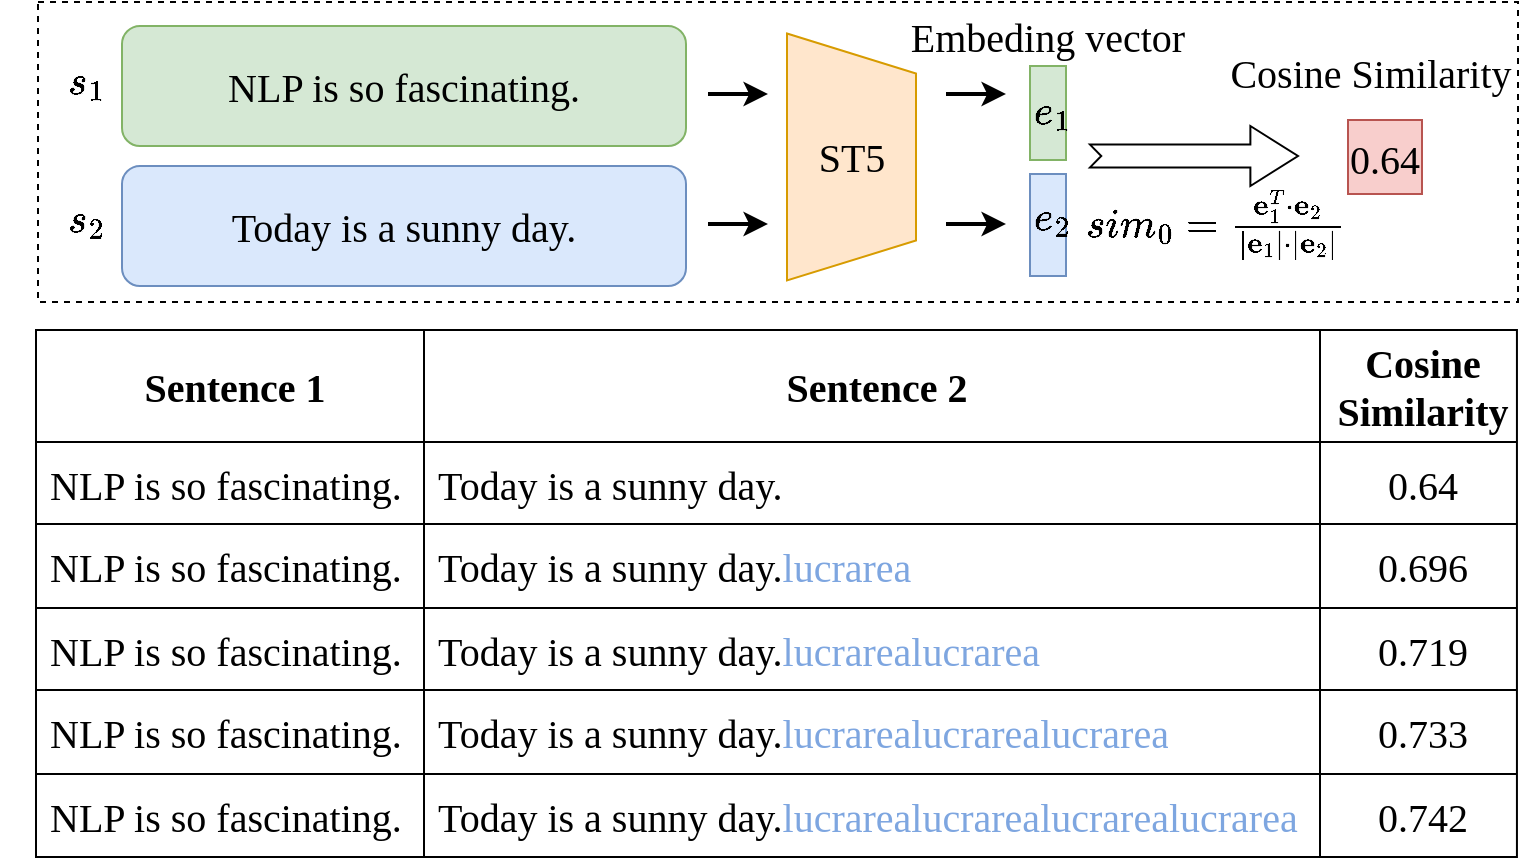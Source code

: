 <mxfile version="26.0.11">
  <diagram name="第 1 页" id="Ra1sIHrrBIjrnThbIV8f">
    <mxGraphModel dx="1245" dy="795" grid="0" gridSize="10" guides="1" tooltips="1" connect="1" arrows="1" fold="1" page="1" pageScale="1" pageWidth="827" pageHeight="1169" math="1" shadow="0">
      <root>
        <mxCell id="0" />
        <mxCell id="1" parent="0" />
        <mxCell id="cNMmO1RlAhkxUtTiMOyw-80" value="" style="rounded=0;whiteSpace=wrap;html=1;align=center;verticalAlign=middle;fontFamily=Times New Roman;fontSize=20;fontColor=default;textOpacity=30;labelBorderColor=#000000;fillColor=none;dashed=1;fontStyle=0" parent="1" vertex="1">
          <mxGeometry x="30" y="320" width="740" height="150" as="geometry" />
        </mxCell>
        <mxCell id="cNMmO1RlAhkxUtTiMOyw-1" value="&lt;span style=&quot;background-color: transparent;&quot;&gt;Today is a sunny day.&lt;/span&gt;" style="rounded=1;whiteSpace=wrap;html=1;fillColor=#dae8fc;strokeColor=#6c8ebf;fontSize=20;fontFamily=Times New Roman;fontStyle=0" parent="1" vertex="1">
          <mxGeometry x="72" y="402" width="282" height="60" as="geometry" />
        </mxCell>
        <mxCell id="cNMmO1RlAhkxUtTiMOyw-2" value="NLP is so fascinating." style="rounded=1;whiteSpace=wrap;html=1;fillColor=#d5e8d4;strokeColor=#82b366;fontSize=20;fontFamily=Times New Roman;fontStyle=0" parent="1" vertex="1">
          <mxGeometry x="72" y="332" width="282" height="60" as="geometry" />
        </mxCell>
        <mxCell id="cNMmO1RlAhkxUtTiMOyw-3" value="" style="shape=trapezoid;perimeter=trapezoidPerimeter;whiteSpace=wrap;html=1;fixedSize=1;rotation=90;fillColor=#ffe6cc;strokeColor=#d79b00;fontSize=20;fontFamily=Times New Roman;fontStyle=0" parent="1" vertex="1">
          <mxGeometry x="375" y="365.25" width="123.5" height="64.5" as="geometry" />
        </mxCell>
        <mxCell id="cNMmO1RlAhkxUtTiMOyw-6" value="" style="endArrow=classic;html=1;rounded=0;fontSize=20;fontFamily=Times New Roman;fontStyle=0;strokeWidth=2;" parent="1" edge="1">
          <mxGeometry width="50" height="50" relative="1" as="geometry">
            <mxPoint x="365" y="366" as="sourcePoint" />
            <mxPoint x="395" y="366" as="targetPoint" />
          </mxGeometry>
        </mxCell>
        <mxCell id="cNMmO1RlAhkxUtTiMOyw-7" value="" style="endArrow=classic;html=1;rounded=0;fontSize=20;fontFamily=Times New Roman;fontStyle=0;strokeWidth=2;" parent="1" edge="1">
          <mxGeometry width="50" height="50" relative="1" as="geometry">
            <mxPoint x="365" y="431" as="sourcePoint" />
            <mxPoint x="395" y="431" as="targetPoint" />
          </mxGeometry>
        </mxCell>
        <mxCell id="cNMmO1RlAhkxUtTiMOyw-8" value="ST5" style="text;strokeColor=none;align=center;fillColor=none;html=1;verticalAlign=middle;whiteSpace=wrap;rounded=0;fontSize=20;fontFamily=Times New Roman;fontStyle=0" parent="1" vertex="1">
          <mxGeometry x="407" y="382" width="60" height="30" as="geometry" />
        </mxCell>
        <mxCell id="cNMmO1RlAhkxUtTiMOyw-11" value="" style="endArrow=classic;html=1;rounded=0;fontSize=20;fontFamily=Times New Roman;fontStyle=0;strokeWidth=2;" parent="1" edge="1">
          <mxGeometry width="50" height="50" relative="1" as="geometry">
            <mxPoint x="484" y="366" as="sourcePoint" />
            <mxPoint x="514" y="366" as="targetPoint" />
          </mxGeometry>
        </mxCell>
        <mxCell id="cNMmO1RlAhkxUtTiMOyw-12" value="" style="endArrow=classic;html=1;rounded=0;fontSize=20;fontFamily=Times New Roman;fontStyle=0;strokeWidth=2;" parent="1" edge="1">
          <mxGeometry width="50" height="50" relative="1" as="geometry">
            <mxPoint x="484" y="431" as="sourcePoint" />
            <mxPoint x="514" y="431" as="targetPoint" />
          </mxGeometry>
        </mxCell>
        <mxCell id="cNMmO1RlAhkxUtTiMOyw-13" value="" style="rounded=0;whiteSpace=wrap;html=1;fillColor=#d5e8d4;strokeColor=#82b366;fontSize=20;fontFamily=Times New Roman;fontStyle=0" parent="1" vertex="1">
          <mxGeometry x="526" y="352" width="18" height="47" as="geometry" />
        </mxCell>
        <mxCell id="cNMmO1RlAhkxUtTiMOyw-14" value="" style="rounded=0;whiteSpace=wrap;html=1;fillColor=#dae8fc;strokeColor=#6c8ebf;fontSize=20;fontFamily=Times New Roman;fontStyle=0" parent="1" vertex="1">
          <mxGeometry x="526" y="406" width="18" height="51" as="geometry" />
        </mxCell>
        <mxCell id="cNMmO1RlAhkxUtTiMOyw-17" value="Embeding vector" style="text;strokeColor=none;align=center;fillColor=none;html=1;verticalAlign=middle;whiteSpace=wrap;rounded=0;fontSize=20;fontFamily=Times New Roman;fontStyle=0" parent="1" vertex="1">
          <mxGeometry x="460" y="322" width="150" height="30" as="geometry" />
        </mxCell>
        <mxCell id="cNMmO1RlAhkxUtTiMOyw-27" value="" style="html=1;shadow=0;dashed=0;align=center;verticalAlign=middle;shape=mxgraph.arrows2.arrow;dy=0.62;dx=23.81;notch=5.64;fontSize=20;fontFamily=Times New Roman;fontStyle=0;strokeWidth=1;" parent="1" vertex="1">
          <mxGeometry x="556" y="382" width="104" height="30" as="geometry" />
        </mxCell>
        <mxCell id="cNMmO1RlAhkxUtTiMOyw-30" value="0.64" style="whiteSpace=wrap;html=1;aspect=fixed;fillColor=#f8cecc;strokeColor=#b85450;fontSize=20;fontFamily=Times New Roman;fontStyle=0" parent="1" vertex="1">
          <mxGeometry x="685" y="379" width="37" height="37" as="geometry" />
        </mxCell>
        <mxCell id="cNMmO1RlAhkxUtTiMOyw-31" value="Cosine Similarity" style="text;strokeColor=none;align=center;fillColor=none;html=1;verticalAlign=middle;whiteSpace=wrap;rounded=0;fontSize=20;fontFamily=Times New Roman;fontStyle=0" parent="1" vertex="1">
          <mxGeometry x="625" y="340" width="143" height="30" as="geometry" />
        </mxCell>
        <mxCell id="cNMmO1RlAhkxUtTiMOyw-54" value="" style="shape=table;startSize=0;container=1;collapsible=0;childLayout=tableLayout;fontSize=20;labelBorderColor=default;textOpacity=30;swimlaneFillColor=none;rounded=0;swimlaneLine=1;fillColor=none;fontFamily=Times New Roman;fontStyle=0" parent="1" vertex="1">
          <mxGeometry x="29" y="484" width="740.47" height="263.528" as="geometry" />
        </mxCell>
        <mxCell id="cNMmO1RlAhkxUtTiMOyw-55" value="" style="shape=tableRow;horizontal=0;startSize=0;swimlaneHead=0;swimlaneBody=0;strokeColor=inherit;top=0;left=0;bottom=0;right=0;collapsible=0;dropTarget=0;fillColor=none;points=[[0,0.5],[1,0.5]];portConstraint=eastwest;fontSize=20;swimlaneLine=0;fontFamily=Times New Roman;fontStyle=0" parent="cNMmO1RlAhkxUtTiMOyw-54" vertex="1">
          <mxGeometry width="740.47" height="56" as="geometry" />
        </mxCell>
        <mxCell id="cNMmO1RlAhkxUtTiMOyw-56" value="&lt;span&gt;Sentence 1&lt;/span&gt;" style="shape=partialRectangle;html=1;whiteSpace=wrap;connectable=0;strokeColor=inherit;overflow=hidden;fillColor=none;top=0;left=0;bottom=0;right=0;pointerEvents=1;fontSize=20;align=center;spacingLeft=5;fontFamily=Times New Roman;fontStyle=1" parent="cNMmO1RlAhkxUtTiMOyw-55" vertex="1">
          <mxGeometry width="194" height="56" as="geometry">
            <mxRectangle width="194" height="56" as="alternateBounds" />
          </mxGeometry>
        </mxCell>
        <mxCell id="cNMmO1RlAhkxUtTiMOyw-63" value="&lt;span&gt;Sentence 2&lt;/span&gt;" style="shape=partialRectangle;html=1;whiteSpace=wrap;connectable=0;strokeColor=inherit;overflow=hidden;fillColor=none;top=0;left=0;bottom=0;right=0;pointerEvents=1;fontSize=20;align=center;spacingLeft=5;fontFamily=Times New Roman;fontStyle=1" parent="cNMmO1RlAhkxUtTiMOyw-55" vertex="1">
          <mxGeometry x="194" width="448" height="56" as="geometry">
            <mxRectangle width="448" height="56" as="alternateBounds" />
          </mxGeometry>
        </mxCell>
        <mxCell id="cNMmO1RlAhkxUtTiMOyw-67" value="&lt;span&gt;Cosine Similarity&lt;/span&gt;" style="shape=partialRectangle;html=1;whiteSpace=wrap;connectable=0;strokeColor=inherit;overflow=hidden;fillColor=none;top=0;left=0;bottom=0;right=0;pointerEvents=1;fontSize=20;align=center;spacingLeft=5;fontFamily=Times New Roman;fontStyle=1" parent="cNMmO1RlAhkxUtTiMOyw-55" vertex="1">
          <mxGeometry x="642" width="98" height="56" as="geometry">
            <mxRectangle width="98" height="56" as="alternateBounds" />
          </mxGeometry>
        </mxCell>
        <mxCell id="cNMmO1RlAhkxUtTiMOyw-57" value="" style="shape=tableRow;horizontal=0;startSize=0;swimlaneHead=0;swimlaneBody=0;strokeColor=inherit;top=0;left=0;bottom=0;right=0;collapsible=0;dropTarget=0;fillColor=none;points=[[0,0.5],[1,0.5]];portConstraint=eastwest;fontSize=20;fontFamily=Times New Roman;fontStyle=0" parent="cNMmO1RlAhkxUtTiMOyw-54" vertex="1">
          <mxGeometry y="56" width="740.47" height="41" as="geometry" />
        </mxCell>
        <mxCell id="cNMmO1RlAhkxUtTiMOyw-58" value="&lt;span style=&quot;text-align: center;&quot;&gt;NLP is so fascinating.&lt;/span&gt;" style="shape=partialRectangle;html=1;whiteSpace=wrap;connectable=0;strokeColor=inherit;overflow=hidden;fillColor=none;top=0;left=0;bottom=0;right=0;pointerEvents=1;fontSize=20;align=left;spacingLeft=5;fontFamily=Times New Roman;fontStyle=0" parent="cNMmO1RlAhkxUtTiMOyw-57" vertex="1">
          <mxGeometry width="194" height="41" as="geometry">
            <mxRectangle width="194" height="41" as="alternateBounds" />
          </mxGeometry>
        </mxCell>
        <mxCell id="cNMmO1RlAhkxUtTiMOyw-64" value="&lt;span style=&quot;text-align: center;&quot;&gt;Today is a sunny day.&lt;/span&gt;" style="shape=partialRectangle;html=1;whiteSpace=wrap;connectable=0;strokeColor=inherit;overflow=hidden;fillColor=none;top=0;left=0;bottom=0;right=0;pointerEvents=1;fontSize=20;align=left;spacingLeft=5;fontFamily=Times New Roman;fontStyle=0" parent="cNMmO1RlAhkxUtTiMOyw-57" vertex="1">
          <mxGeometry x="194" width="448" height="41" as="geometry">
            <mxRectangle width="448" height="41" as="alternateBounds" />
          </mxGeometry>
        </mxCell>
        <mxCell id="cNMmO1RlAhkxUtTiMOyw-68" value="&lt;span&gt;0.64&lt;/span&gt;" style="shape=partialRectangle;html=1;whiteSpace=wrap;connectable=0;strokeColor=inherit;overflow=hidden;fillColor=none;top=0;left=0;bottom=0;right=0;pointerEvents=1;fontSize=20;align=center;spacingLeft=5;fontFamily=Times New Roman;fontStyle=0" parent="cNMmO1RlAhkxUtTiMOyw-57" vertex="1">
          <mxGeometry x="642" width="98" height="41" as="geometry">
            <mxRectangle width="98" height="41" as="alternateBounds" />
          </mxGeometry>
        </mxCell>
        <mxCell id="cNMmO1RlAhkxUtTiMOyw-59" value="" style="shape=tableRow;horizontal=0;startSize=0;swimlaneHead=0;swimlaneBody=0;strokeColor=inherit;top=0;left=0;bottom=0;right=0;collapsible=0;dropTarget=0;fillColor=none;points=[[0,0.5],[1,0.5]];portConstraint=eastwest;fontSize=20;fontFamily=Times New Roman;fontStyle=0" parent="cNMmO1RlAhkxUtTiMOyw-54" vertex="1">
          <mxGeometry y="97" width="740.47" height="42" as="geometry" />
        </mxCell>
        <mxCell id="cNMmO1RlAhkxUtTiMOyw-60" value="&lt;span style=&quot;text-align: center;&quot;&gt;NLP is so fascinating.&lt;/span&gt;" style="shape=partialRectangle;html=1;whiteSpace=wrap;connectable=0;strokeColor=inherit;overflow=hidden;fillColor=none;top=0;left=0;bottom=0;right=0;pointerEvents=1;fontSize=20;align=left;spacingLeft=5;fontFamily=Times New Roman;fontStyle=0" parent="cNMmO1RlAhkxUtTiMOyw-59" vertex="1">
          <mxGeometry width="194" height="42" as="geometry">
            <mxRectangle width="194" height="42" as="alternateBounds" />
          </mxGeometry>
        </mxCell>
        <mxCell id="cNMmO1RlAhkxUtTiMOyw-65" value="&lt;span style=&quot;text-align: center;&quot;&gt;Today is a sunny day.&lt;/span&gt;&lt;span style=&quot;text-align: center;&quot;&gt;&lt;font style=&quot;color: rgb(126, 166, 224);&quot;&gt;lucrarea&lt;/font&gt;&lt;/span&gt;" style="shape=partialRectangle;html=1;whiteSpace=wrap;connectable=0;strokeColor=inherit;overflow=hidden;fillColor=none;top=0;left=0;bottom=0;right=0;pointerEvents=1;fontSize=20;align=left;spacingLeft=5;fontFamily=Times New Roman;fontStyle=0" parent="cNMmO1RlAhkxUtTiMOyw-59" vertex="1">
          <mxGeometry x="194" width="448" height="42" as="geometry">
            <mxRectangle width="448" height="42" as="alternateBounds" />
          </mxGeometry>
        </mxCell>
        <mxCell id="cNMmO1RlAhkxUtTiMOyw-69" value="&lt;span&gt;0.696&lt;/span&gt;" style="shape=partialRectangle;html=1;whiteSpace=wrap;connectable=0;strokeColor=inherit;overflow=hidden;fillColor=none;top=0;left=0;bottom=0;right=0;pointerEvents=1;fontSize=20;align=center;spacingLeft=5;fontFamily=Times New Roman;fontStyle=0" parent="cNMmO1RlAhkxUtTiMOyw-59" vertex="1">
          <mxGeometry x="642" width="98" height="42" as="geometry">
            <mxRectangle width="98" height="42" as="alternateBounds" />
          </mxGeometry>
        </mxCell>
        <mxCell id="cNMmO1RlAhkxUtTiMOyw-61" style="shape=tableRow;horizontal=0;startSize=0;swimlaneHead=0;swimlaneBody=0;strokeColor=inherit;top=0;left=0;bottom=0;right=0;collapsible=0;dropTarget=0;fillColor=none;points=[[0,0.5],[1,0.5]];portConstraint=eastwest;fontSize=20;fontFamily=Times New Roman;fontStyle=0" parent="cNMmO1RlAhkxUtTiMOyw-54" vertex="1">
          <mxGeometry y="139" width="740.47" height="41" as="geometry" />
        </mxCell>
        <mxCell id="cNMmO1RlAhkxUtTiMOyw-62" value="&lt;span style=&quot;text-align: center;&quot;&gt;NLP is so fascinating.&lt;/span&gt;" style="shape=partialRectangle;html=1;whiteSpace=wrap;connectable=0;strokeColor=inherit;overflow=hidden;fillColor=none;top=0;left=0;bottom=0;right=0;pointerEvents=1;fontSize=20;align=left;spacingLeft=5;fontFamily=Times New Roman;fontStyle=0" parent="cNMmO1RlAhkxUtTiMOyw-61" vertex="1">
          <mxGeometry width="194" height="41" as="geometry">
            <mxRectangle width="194" height="41" as="alternateBounds" />
          </mxGeometry>
        </mxCell>
        <mxCell id="cNMmO1RlAhkxUtTiMOyw-66" value="&lt;span style=&quot;color: rgb(126, 166, 224); text-align: center;&quot;&gt;&lt;span style=&quot;color: rgb(0, 0, 0);&quot;&gt;Today is a sunny day.&lt;/span&gt;lucrarea&lt;/span&gt;&lt;span style=&quot;color: rgb(126, 166, 224); text-align: center;&quot;&gt;lucrarea&lt;/span&gt;" style="shape=partialRectangle;html=1;whiteSpace=wrap;connectable=0;strokeColor=inherit;overflow=hidden;fillColor=none;top=0;left=0;bottom=0;right=0;pointerEvents=1;fontSize=20;align=left;spacingLeft=5;fontFamily=Times New Roman;fontStyle=0" parent="cNMmO1RlAhkxUtTiMOyw-61" vertex="1">
          <mxGeometry x="194" width="448" height="41" as="geometry">
            <mxRectangle width="448" height="41" as="alternateBounds" />
          </mxGeometry>
        </mxCell>
        <mxCell id="cNMmO1RlAhkxUtTiMOyw-70" value="&lt;span&gt;0.719&lt;/span&gt;" style="shape=partialRectangle;html=1;whiteSpace=wrap;connectable=0;strokeColor=inherit;overflow=hidden;fillColor=none;top=0;left=0;bottom=0;right=0;pointerEvents=1;fontSize=20;align=center;spacingLeft=5;fontFamily=Times New Roman;fontStyle=0" parent="cNMmO1RlAhkxUtTiMOyw-61" vertex="1">
          <mxGeometry x="642" width="98" height="41" as="geometry">
            <mxRectangle width="98" height="41" as="alternateBounds" />
          </mxGeometry>
        </mxCell>
        <mxCell id="cNMmO1RlAhkxUtTiMOyw-71" style="shape=tableRow;horizontal=0;startSize=0;swimlaneHead=0;swimlaneBody=0;strokeColor=inherit;top=0;left=0;bottom=0;right=0;collapsible=0;dropTarget=0;fillColor=none;points=[[0,0.5],[1,0.5]];portConstraint=eastwest;fontSize=20;fontFamily=Times New Roman;fontStyle=0" parent="cNMmO1RlAhkxUtTiMOyw-54" vertex="1">
          <mxGeometry y="180" width="740.47" height="42" as="geometry" />
        </mxCell>
        <mxCell id="cNMmO1RlAhkxUtTiMOyw-72" value="&lt;span style=&quot;text-align: center;&quot;&gt;NLP is so fascinating.&lt;/span&gt;" style="shape=partialRectangle;html=1;whiteSpace=wrap;connectable=0;strokeColor=inherit;overflow=hidden;fillColor=none;top=0;left=0;bottom=0;right=0;pointerEvents=1;fontSize=20;align=left;spacingLeft=5;fontFamily=Times New Roman;fontStyle=0" parent="cNMmO1RlAhkxUtTiMOyw-71" vertex="1">
          <mxGeometry width="194" height="42" as="geometry">
            <mxRectangle width="194" height="42" as="alternateBounds" />
          </mxGeometry>
        </mxCell>
        <mxCell id="cNMmO1RlAhkxUtTiMOyw-73" value="&lt;span style=&quot;background-color: transparent; color: rgb(126, 166, 224); text-align: center;&quot;&gt;&lt;span style=&quot;color: rgb(0, 0, 0);&quot;&gt;Today is a sunny day.&lt;/span&gt;lucrarea&lt;/span&gt;&lt;span style=&quot;background-color: transparent; color: rgb(126, 166, 224); text-align: center;&quot;&gt;lucrarea&lt;/span&gt;&lt;span style=&quot;background-color: transparent; color: light-dark(rgb(126, 166, 224), rgb(67, 102, 151)); text-align: center;&quot;&gt;lucrarea&lt;/span&gt;" style="shape=partialRectangle;html=1;whiteSpace=wrap;connectable=0;strokeColor=inherit;overflow=hidden;fillColor=none;top=0;left=0;bottom=0;right=0;pointerEvents=1;fontSize=20;align=left;spacingLeft=5;fontFamily=Times New Roman;fontStyle=0" parent="cNMmO1RlAhkxUtTiMOyw-71" vertex="1">
          <mxGeometry x="194" width="448" height="42" as="geometry">
            <mxRectangle width="448" height="42" as="alternateBounds" />
          </mxGeometry>
        </mxCell>
        <mxCell id="cNMmO1RlAhkxUtTiMOyw-74" value="&lt;span&gt;0.733&lt;/span&gt;" style="shape=partialRectangle;html=1;whiteSpace=wrap;connectable=0;strokeColor=inherit;overflow=hidden;fillColor=none;top=0;left=0;bottom=0;right=0;pointerEvents=1;fontSize=20;align=center;spacingLeft=5;fontFamily=Times New Roman;fontStyle=0" parent="cNMmO1RlAhkxUtTiMOyw-71" vertex="1">
          <mxGeometry x="642" width="98" height="42" as="geometry">
            <mxRectangle width="98" height="42" as="alternateBounds" />
          </mxGeometry>
        </mxCell>
        <mxCell id="cNMmO1RlAhkxUtTiMOyw-75" style="shape=tableRow;horizontal=0;startSize=0;swimlaneHead=0;swimlaneBody=0;strokeColor=inherit;top=0;left=0;bottom=0;right=0;collapsible=0;dropTarget=0;fillColor=none;points=[[0,0.5],[1,0.5]];portConstraint=eastwest;fontSize=20;fontFamily=Times New Roman;fontStyle=0" parent="cNMmO1RlAhkxUtTiMOyw-54" vertex="1">
          <mxGeometry y="222" width="740.47" height="42" as="geometry" />
        </mxCell>
        <mxCell id="cNMmO1RlAhkxUtTiMOyw-76" value="&lt;span style=&quot;text-align: center;&quot;&gt;NLP is so fascinating.&lt;/span&gt;" style="shape=partialRectangle;html=1;whiteSpace=wrap;connectable=0;strokeColor=inherit;overflow=hidden;fillColor=none;top=0;left=0;bottom=0;right=0;pointerEvents=1;fontSize=20;align=left;spacingLeft=5;fontFamily=Times New Roman;fontStyle=0" parent="cNMmO1RlAhkxUtTiMOyw-75" vertex="1">
          <mxGeometry width="194" height="42" as="geometry">
            <mxRectangle width="194" height="42" as="alternateBounds" />
          </mxGeometry>
        </mxCell>
        <mxCell id="cNMmO1RlAhkxUtTiMOyw-77" value="&lt;span style=&quot;background-color: transparent; color: rgb(126, 166, 224); text-align: center;&quot;&gt;&lt;span style=&quot;color: rgb(0, 0, 0);&quot;&gt;Today is a sunny day.&lt;/span&gt;lucrarea&lt;/span&gt;&lt;span style=&quot;background-color: transparent; color: rgb(126, 166, 224); text-align: center;&quot;&gt;lucrarea&lt;/span&gt;&lt;span style=&quot;background-color: transparent; color: rgb(126, 166, 224); text-align: center;&quot;&gt;lucrarea&lt;/span&gt;&lt;span style=&quot;background-color: transparent; color: rgb(126, 166, 224); text-align: center;&quot;&gt;lucrarea&lt;/span&gt;" style="shape=partialRectangle;html=1;whiteSpace=wrap;connectable=0;strokeColor=inherit;overflow=hidden;fillColor=none;top=0;left=0;bottom=0;right=0;pointerEvents=1;fontSize=20;align=left;spacingLeft=5;fontFamily=Times New Roman;fontStyle=0" parent="cNMmO1RlAhkxUtTiMOyw-75" vertex="1">
          <mxGeometry x="194" width="448" height="42" as="geometry">
            <mxRectangle width="448" height="42" as="alternateBounds" />
          </mxGeometry>
        </mxCell>
        <mxCell id="cNMmO1RlAhkxUtTiMOyw-78" value="&lt;span&gt;0.742&lt;/span&gt;" style="shape=partialRectangle;html=1;whiteSpace=wrap;connectable=0;strokeColor=inherit;overflow=hidden;fillColor=none;top=0;left=0;bottom=0;right=0;pointerEvents=1;fontSize=20;align=center;spacingLeft=5;fontFamily=Times New Roman;fontStyle=0" parent="cNMmO1RlAhkxUtTiMOyw-75" vertex="1">
          <mxGeometry x="642" width="98" height="42" as="geometry">
            <mxRectangle width="98" height="42" as="alternateBounds" />
          </mxGeometry>
        </mxCell>
        <mxCell id="LRbdBa953eH6UKj4Q6So-3" value="$$e_{1}$$" style="text;strokeColor=none;align=center;fillColor=none;html=1;verticalAlign=middle;whiteSpace=wrap;rounded=0;fontFamily=Times New Roman;fontSize=20;" parent="1" vertex="1">
          <mxGeometry x="507" y="358.5" width="60" height="30" as="geometry" />
        </mxCell>
        <mxCell id="LRbdBa953eH6UKj4Q6So-4" value="$$e_{2}$$" style="text;strokeColor=none;align=center;fillColor=none;html=1;verticalAlign=middle;whiteSpace=wrap;rounded=0;fontFamily=Times New Roman;fontSize=20;" parent="1" vertex="1">
          <mxGeometry x="507" y="412" width="60" height="30" as="geometry" />
        </mxCell>
        <mxCell id="LRbdBa953eH6UKj4Q6So-5" value="$$s_{1}$$" style="text;strokeColor=none;align=center;fillColor=none;html=1;verticalAlign=middle;whiteSpace=wrap;rounded=0;fontFamily=Times New Roman;fontSize=20;" parent="1" vertex="1">
          <mxGeometry x="32" y="344" width="45" height="30" as="geometry" />
        </mxCell>
        <mxCell id="LRbdBa953eH6UKj4Q6So-6" value="$$s_{2}$$" style="text;strokeColor=none;align=center;fillColor=none;html=1;verticalAlign=middle;whiteSpace=wrap;rounded=0;fontFamily=Times New Roman;fontSize=20;" parent="1" vertex="1">
          <mxGeometry x="31" y="413" width="47" height="30" as="geometry" />
        </mxCell>
        <mxCell id="LRbdBa953eH6UKj4Q6So-9" value="\(sim_0 = \frac{\mathbf{e}_1^T \cdot \mathbf{e}_2}{|\mathbf{e}_1| \cdot&amp;nbsp; |\mathbf{e}_2|}\)" style="text;strokeColor=none;align=center;fillColor=none;html=1;verticalAlign=middle;whiteSpace=wrap;rounded=0;fontFamily=Times New Roman;fontSize=20;" parent="1" vertex="1">
          <mxGeometry x="539" y="387.5" width="159" height="86" as="geometry" />
        </mxCell>
      </root>
    </mxGraphModel>
  </diagram>
</mxfile>
